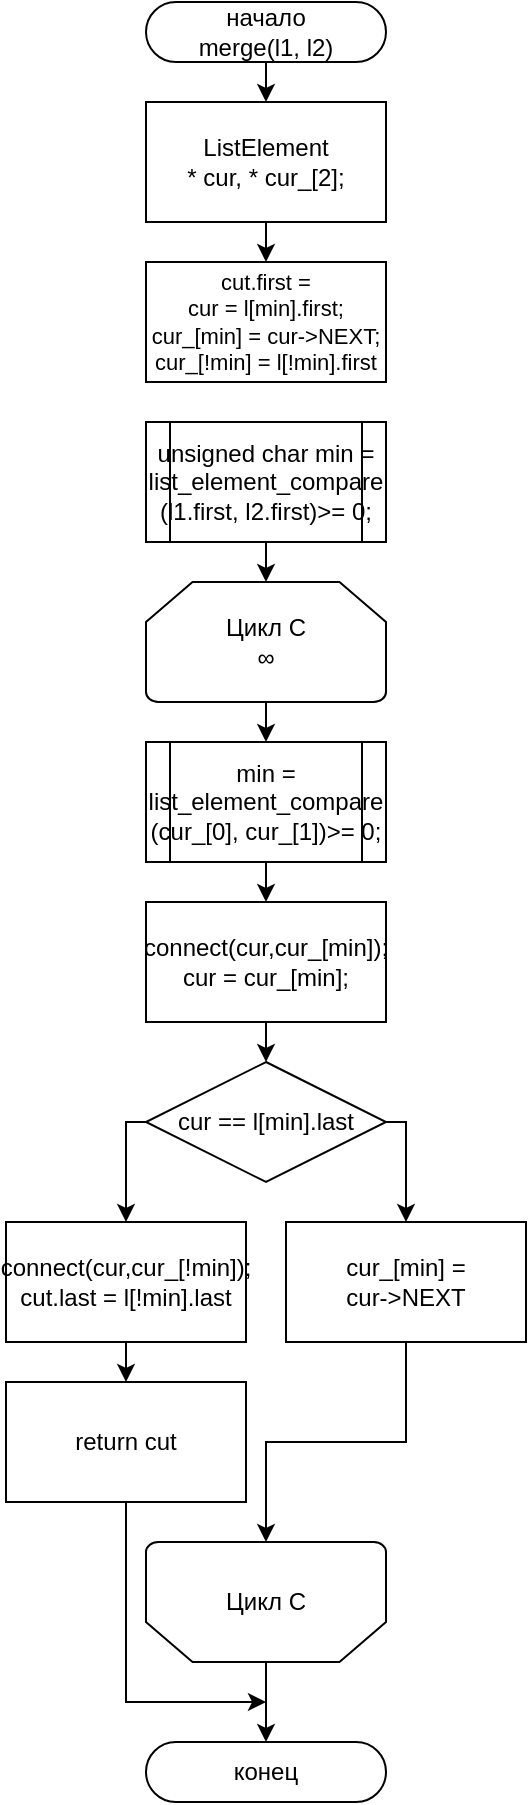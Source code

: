 <mxfile compressed="false" version="13.9.9" type="device">
  <diagram id="uBbau7ussQgPSl02ERnx" name="Page-1">
    <mxGraphModel dx="1881" dy="672" grid="1" gridSize="10" guides="1" tooltips="1" connect="1" arrows="1" fold="1" page="1" pageScale="1" pageWidth="827" pageHeight="1169" math="0" shadow="0">
      <root>
        <mxCell id="0" />
        <mxCell id="1" parent="0" />
        <mxCell id="jMm0TmwhYRcXH56NcLm3-162" style="edgeStyle=orthogonalEdgeStyle;rounded=0;orthogonalLoop=1;jettySize=auto;html=1;exitX=0.5;exitY=1;exitDx=0;exitDy=0;entryX=0.5;entryY=0;entryDx=0;entryDy=0;endSize=6;fontSize=10;" edge="1" parent="1" source="148" target="139">
          <mxGeometry relative="1" as="geometry" />
        </mxCell>
        <mxCell id="148" value="начало&lt;br&gt;merge(l1, l2)" style="rounded=1;whiteSpace=wrap;html=1;arcSize=50;" parent="1" vertex="1">
          <mxGeometry x="70" width="120" height="30" as="geometry" />
        </mxCell>
        <mxCell id="149" value="конец" style="rounded=1;whiteSpace=wrap;html=1;arcSize=50;" parent="1" vertex="1">
          <mxGeometry x="70" y="870" width="120" height="30" as="geometry" />
        </mxCell>
        <mxCell id="146" value="Цикл C&lt;br&gt;∞" style="strokeWidth=1;html=1;shape=mxgraph.flowchart.loop_limit;whiteSpace=wrap;flipV=0;" parent="1" vertex="1">
          <mxGeometry x="70" y="290" width="120" height="60" as="geometry" />
        </mxCell>
        <mxCell id="147" value="Цикл C" style="strokeWidth=1;html=1;shape=mxgraph.flowchart.loop_limit;whiteSpace=wrap;flipV=1;" parent="1" vertex="1">
          <mxGeometry x="70" y="770" width="120" height="60" as="geometry" />
        </mxCell>
        <mxCell id="145" value="cur == l[min].last" style="rhombus;whiteSpace=wrap;html=1;rounded=0;" parent="1" vertex="1">
          <mxGeometry x="70" y="530" width="120" height="60" as="geometry" />
        </mxCell>
        <mxCell id="jMm0TmwhYRcXH56NcLm3-166" style="edgeStyle=orthogonalEdgeStyle;rounded=0;orthogonalLoop=1;jettySize=auto;html=1;exitX=0.5;exitY=1;exitDx=0;exitDy=0;endSize=6;fontSize=10;" edge="1" parent="1" source="143">
          <mxGeometry relative="1" as="geometry">
            <mxPoint x="130" y="850" as="targetPoint" />
            <Array as="points">
              <mxPoint x="60" y="850" />
            </Array>
          </mxGeometry>
        </mxCell>
        <mxCell id="143" value="return cut" style="rounded=0;whiteSpace=wrap;html=1;" parent="1" vertex="1">
          <mxGeometry y="690" width="120" height="60" as="geometry" />
        </mxCell>
        <mxCell id="jMm0TmwhYRcXH56NcLm3-164" style="edgeStyle=orthogonalEdgeStyle;rounded=0;orthogonalLoop=1;jettySize=auto;html=1;exitX=0.5;exitY=1;exitDx=0;exitDy=0;entryX=0.5;entryY=0;entryDx=0;entryDy=0;endSize=6;fontSize=10;" edge="1" parent="1" source="142" target="143">
          <mxGeometry relative="1" as="geometry" />
        </mxCell>
        <mxCell id="142" value="connect(cur,cur_[!min]);&lt;br&gt;cut.last = l[!min].last" style="rounded=0;whiteSpace=wrap;html=1;" parent="1" vertex="1">
          <mxGeometry y="610" width="120" height="60" as="geometry" />
        </mxCell>
        <mxCell id="144" value="cur_[min] =&lt;br&gt;cur-&amp;gt;NEXT" style="rounded=0;whiteSpace=wrap;html=1;" parent="1" vertex="1">
          <mxGeometry x="140" y="610" width="120" height="60" as="geometry" />
        </mxCell>
        <mxCell id="152" style="edgeStyle=orthogonalEdgeStyle;rounded=0;orthogonalLoop=1;jettySize=auto;html=1;exitX=0.5;exitY=1;exitDx=0;exitDy=0;entryX=0.5;entryY=0;entryDx=0;entryDy=0;" parent="1" source="144" target="147" edge="1">
          <mxGeometry relative="1" as="geometry">
            <Array as="points">
              <mxPoint x="200" y="720" />
              <mxPoint x="130" y="720" />
            </Array>
          </mxGeometry>
        </mxCell>
        <mxCell id="153" style="edgeStyle=orthogonalEdgeStyle;rounded=0;orthogonalLoop=1;jettySize=auto;html=1;exitX=0;exitY=0.5;exitDx=0;exitDy=0;entryX=0.5;entryY=0;entryDx=0;entryDy=0;" parent="1" source="145" target="142" edge="1">
          <mxGeometry relative="1" as="geometry">
            <Array as="points">
              <mxPoint x="60" y="560" />
            </Array>
          </mxGeometry>
        </mxCell>
        <mxCell id="154" style="edgeStyle=orthogonalEdgeStyle;rounded=0;orthogonalLoop=1;jettySize=auto;html=1;exitX=1;exitY=0.5;exitDx=0;exitDy=0;entryX=0.5;entryY=0;entryDx=0;entryDy=0;" parent="1" source="145" target="144" edge="1">
          <mxGeometry relative="1" as="geometry">
            <Array as="points">
              <mxPoint x="200" y="560" />
            </Array>
          </mxGeometry>
        </mxCell>
        <mxCell id="jMm0TmwhYRcXH56NcLm3-160" style="edgeStyle=orthogonalEdgeStyle;rounded=0;orthogonalLoop=1;jettySize=auto;html=1;exitX=0.5;exitY=1;exitDx=0;exitDy=0;entryX=0.5;entryY=0;entryDx=0;entryDy=0;endSize=6;fontSize=10;" edge="1" parent="1" source="141" target="jMm0TmwhYRcXH56NcLm3-159">
          <mxGeometry relative="1" as="geometry" />
        </mxCell>
        <mxCell id="141" value="min = list_element_compare&lt;br&gt;(cur_[0], cur_[1])&amp;gt;= 0;" style="shape=process;whiteSpace=wrap;html=1;backgroundOutline=1;fontFamily=Helvetica;fontSize=12;fontColor=#000000;align=center;strokeColor=#000000;fillColor=#ffffff;" parent="1" vertex="1">
          <mxGeometry x="70" y="370" width="120" height="60" as="geometry" />
        </mxCell>
        <mxCell id="156" style="edgeStyle=orthogonalEdgeStyle;rounded=0;orthogonalLoop=1;jettySize=auto;html=1;exitX=0.5;exitY=1;exitDx=0;exitDy=0;entryX=0.5;entryY=0;entryDx=0;entryDy=0;" parent="1" source="146" target="141" edge="1">
          <mxGeometry relative="1" as="geometry" />
        </mxCell>
        <mxCell id="157" style="edgeStyle=orthogonalEdgeStyle;rounded=0;orthogonalLoop=1;jettySize=auto;html=1;exitX=0.5;exitY=1;exitDx=0;exitDy=0;entryX=0.5;entryY=0;entryDx=0;entryDy=0;" parent="1" source="147" target="149" edge="1">
          <mxGeometry relative="1" as="geometry" />
        </mxCell>
        <mxCell id="140" value="unsigned char min = list_element_compare&lt;br&gt;(l1.first, l2.first)&amp;gt;= 0;" style="shape=process;whiteSpace=wrap;html=1;backgroundOutline=1;fontFamily=Helvetica;fontSize=12;fontColor=#000000;align=center;strokeColor=#000000;fillColor=#ffffff;" parent="1" vertex="1">
          <mxGeometry x="70" y="210" width="120" height="60" as="geometry" />
        </mxCell>
        <mxCell id="158" style="edgeStyle=orthogonalEdgeStyle;rounded=0;orthogonalLoop=1;jettySize=auto;html=1;exitX=0.5;exitY=1;exitDx=0;exitDy=0;entryX=0.5;entryY=0;entryDx=0;entryDy=0;" parent="1" source="140" target="146" edge="1">
          <mxGeometry relative="1" as="geometry" />
        </mxCell>
        <mxCell id="jMm0TmwhYRcXH56NcLm3-163" style="edgeStyle=orthogonalEdgeStyle;rounded=0;orthogonalLoop=1;jettySize=auto;html=1;exitX=0.5;exitY=1;exitDx=0;exitDy=0;entryX=0.5;entryY=0;entryDx=0;entryDy=0;endSize=6;fontSize=10;" edge="1" parent="1" source="139" target="jMm0TmwhYRcXH56NcLm3-158">
          <mxGeometry relative="1" as="geometry" />
        </mxCell>
        <mxCell id="139" value="&lt;span&gt;ListElement&lt;br&gt;* cur, * cur_[2];&lt;/span&gt;" style="rounded=0;whiteSpace=wrap;html=1;" parent="1" vertex="1">
          <mxGeometry x="70" y="50" width="120" height="60" as="geometry" />
        </mxCell>
        <mxCell id="jMm0TmwhYRcXH56NcLm3-158" value="&lt;font style=&quot;font-size: 11px&quot;&gt;cut.first =&lt;br&gt;cur = l[min].first;&lt;br&gt;cur_[min] = cur-&amp;gt;NEXT;&lt;br&gt;cur_[!min] = l[!min].first&lt;/font&gt;" style="rounded=0;whiteSpace=wrap;html=1;fontSize=10;" vertex="1" parent="1">
          <mxGeometry x="70" y="130" width="120" height="60" as="geometry" />
        </mxCell>
        <mxCell id="jMm0TmwhYRcXH56NcLm3-161" style="edgeStyle=orthogonalEdgeStyle;rounded=0;orthogonalLoop=1;jettySize=auto;html=1;exitX=0.5;exitY=1;exitDx=0;exitDy=0;entryX=0.5;entryY=0;entryDx=0;entryDy=0;endSize=6;fontSize=10;" edge="1" parent="1" source="jMm0TmwhYRcXH56NcLm3-159" target="145">
          <mxGeometry relative="1" as="geometry" />
        </mxCell>
        <mxCell id="jMm0TmwhYRcXH56NcLm3-159" value="connect(cur,cur_[min]);&lt;br&gt;cur = cur_[min];" style="rounded=0;whiteSpace=wrap;html=1;" vertex="1" parent="1">
          <mxGeometry x="70" y="450" width="120" height="60" as="geometry" />
        </mxCell>
      </root>
    </mxGraphModel>
  </diagram>
</mxfile>

